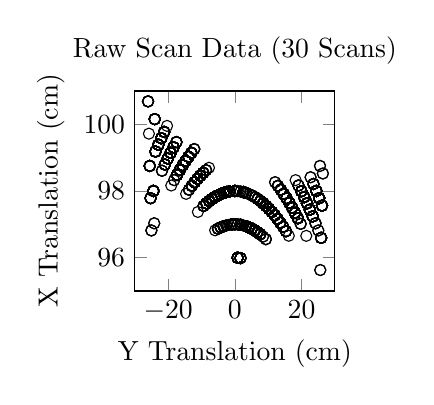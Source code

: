% This file was created by matlab2tikz v0.4.0.
% Copyright (c) 2008--2013, Nico Schlömer <nico.schloemer@gmail.com>
% All rights reserved.
% 
% The latest updates can be retrieved from
%   http://www.mathworks.com/matlabcentral/fileexchange/22022-matlab2tikz
% where you can also make suggestions and rate matlab2tikz.
% 
% 
% 
\begin{tikzpicture}

\begin{axis}[%
width=1in,
height=1in,
scale only axis,
xmin=-30,
xmax=30,
xlabel={Y Translation (cm)},
ymin=95,
ymax=101,
ylabel={X Translation (cm)},
title={Raw Scan Data (30 Scans)}
]
\addplot [
color=black,
only marks,
mark=o,
mark options={solid},
forget plot
]
table[row sep=crcr]{
25.882 96.593\\
26.141 97.559\\
26.141 97.559\\
25.882 96.593\\
25.882 96.593\\
26.141 97.559\\
26.141 97.559\\
25.882 96.593\\
25.882 96.593\\
26.141 97.559\\
26.141 97.559\\
26.4 98.524\\
26.141 97.559\\
25.882 96.593\\
26.141 97.559\\
26.4 98.524\\
26.141 97.559\\
26.141 97.559\\
26.141 97.559\\
25.882 96.593\\
26.141 97.559\\
26.141 97.559\\
25.882 96.593\\
25.623 95.627\\
25.882 96.593\\
25.882 96.593\\
25.623 95.627\\
26.141 97.559\\
26.141 97.559\\
26.141 97.559\\
};
\addplot [
color=black,
only marks,
mark=o,
mark options={solid},
forget plot
]
table[row sep=crcr]{
25.288 97.783\\
25.288 97.783\\
25.288 97.783\\
25.288 97.783\\
25.038 96.815\\
25.288 97.783\\
25.539 98.751\\
25.288 97.783\\
25.288 97.783\\
25.288 97.783\\
25.038 96.815\\
25.288 97.783\\
25.288 97.783\\
25.288 97.783\\
25.539 98.751\\
25.288 97.783\\
25.288 97.783\\
25.288 97.783\\
25.288 97.783\\
25.288 97.783\\
25.288 97.783\\
25.288 97.783\\
25.288 97.783\\
25.288 97.783\\
25.288 97.783\\
25.288 97.783\\
25.288 97.783\\
25.288 97.783\\
25.288 97.783\\
25.288 97.783\\
};
\addplot [
color=black,
only marks,
mark=o,
mark options={solid},
forget plot
]
table[row sep=crcr]{
24.434 98.0\\
24.192 97.03\\
24.434 98.0\\
24.434 98.0\\
24.434 98.0\\
24.434 98.0\\
24.434 98.0\\
24.434 98.0\\
24.192 97.03\\
24.434 98.0\\
24.434 98.0\\
24.434 98.0\\
24.434 98.0\\
24.434 98.0\\
24.434 98.0\\
24.192 97.03\\
24.434 98.0\\
24.434 98.0\\
24.434 98.0\\
24.434 98.0\\
24.192 97.03\\
24.434 98.0\\
24.434 98.0\\
24.434 98.0\\
24.434 98.0\\
24.434 98.0\\
24.434 98.0\\
24.434 98.0\\
24.434 98.0\\
24.434 98.0\\
};
\addplot [
color=black,
only marks,
mark=o,
mark options={solid},
forget plot
]
table[row sep=crcr]{
23.345 97.237\\
23.578 98.209\\
23.345 97.237\\
23.578 98.209\\
23.345 97.237\\
23.345 97.237\\
23.578 98.209\\
23.345 97.237\\
23.345 97.237\\
23.345 97.237\\
23.345 97.237\\
23.345 97.237\\
23.578 98.209\\
23.345 97.237\\
23.345 97.237\\
23.345 97.237\\
23.345 97.237\\
23.345 97.237\\
23.345 97.237\\
23.345 97.237\\
23.578 98.209\\
23.345 97.237\\
23.345 97.237\\
23.578 98.209\\
23.345 97.237\\
23.345 97.237\\
23.345 97.237\\
23.578 98.209\\
23.345 97.237\\
23.345 97.237\\
};
\addplot [
color=black,
only marks,
mark=o,
mark options={solid},
forget plot
]
table[row sep=crcr]{
22.495 97.437\\
22.495 97.437\\
22.495 97.437\\
22.495 97.437\\
22.495 97.437\\
22.495 97.437\\
22.495 97.437\\
22.72 98.411\\
22.495 97.437\\
22.495 97.437\\
22.495 97.437\\
22.495 97.437\\
22.495 97.437\\
22.495 97.437\\
22.495 97.437\\
22.495 97.437\\
22.495 97.437\\
22.495 97.437\\
22.495 97.437\\
22.72 98.411\\
22.495 97.437\\
22.495 97.437\\
22.495 97.437\\
22.495 97.437\\
22.495 97.437\\
22.495 97.437\\
22.495 97.437\\
22.495 97.437\\
22.495 97.437\\
22.495 97.437\\
};
\addplot [
color=black,
only marks,
mark=o,
mark options={solid},
forget plot
]
table[row sep=crcr]{
21.644 97.63\\
21.644 97.63\\
21.644 97.63\\
21.644 97.63\\
21.644 97.63\\
21.644 97.63\\
21.644 97.63\\
21.644 97.63\\
21.644 97.63\\
21.428 96.653\\
21.644 97.63\\
21.644 97.63\\
21.644 97.63\\
21.644 97.63\\
21.644 97.63\\
21.644 97.63\\
21.644 97.63\\
21.644 97.63\\
21.644 97.63\\
21.644 97.63\\
21.644 97.63\\
21.644 97.63\\
21.644 97.63\\
21.644 97.63\\
21.644 97.63\\
21.644 97.63\\
21.644 97.63\\
21.644 97.63\\
21.644 97.63\\
21.644 97.63\\
};
\addplot [
color=black,
only marks,
mark=o,
mark options={solid},
forget plot
]
table[row sep=crcr]{
20.791 97.815\\
20.791 97.815\\
20.791 97.815\\
20.791 97.815\\
20.791 97.815\\
20.791 97.815\\
20.791 97.815\\
20.791 97.815\\
20.791 97.815\\
20.791 97.815\\
20.791 97.815\\
20.791 97.815\\
20.791 97.815\\
20.791 97.815\\
20.791 97.815\\
20.791 97.815\\
20.791 97.815\\
20.791 97.815\\
20.791 97.815\\
20.791 97.815\\
20.791 97.815\\
20.791 97.815\\
20.791 97.815\\
20.791 97.815\\
20.791 97.815\\
20.791 97.815\\
20.791 97.815\\
20.791 97.815\\
20.791 97.815\\
20.791 97.815\\
};
\addplot [
color=black,
only marks,
mark=o,
mark options={solid},
forget plot
]
table[row sep=crcr]{
19.937 97.992\\
19.937 97.992\\
19.937 97.992\\
19.737 97.013\\
19.937 97.992\\
19.937 97.992\\
19.937 97.992\\
19.937 97.992\\
19.737 97.013\\
19.937 97.992\\
19.937 97.992\\
19.937 97.992\\
19.937 97.992\\
19.937 97.992\\
19.937 97.992\\
19.737 97.013\\
19.937 97.992\\
19.937 97.992\\
19.937 97.992\\
19.937 97.992\\
19.937 97.992\\
19.937 97.992\\
19.937 97.992\\
19.937 97.992\\
19.937 97.992\\
19.937 97.992\\
19.937 97.992\\
19.937 97.992\\
19.937 97.992\\
19.937 97.992\\
};
\addplot [
color=black,
only marks,
mark=o,
mark options={solid},
forget plot
]
table[row sep=crcr]{
18.89 97.181\\
18.89 97.181\\
19.081 98.163\\
18.89 97.181\\
18.89 97.181\\
19.081 98.163\\
18.89 97.181\\
18.89 97.181\\
18.89 97.181\\
18.89 97.181\\
18.89 97.181\\
18.89 97.181\\
18.89 97.181\\
19.081 98.163\\
18.89 97.181\\
18.89 97.181\\
18.89 97.181\\
19.081 98.163\\
18.89 97.181\\
18.89 97.181\\
18.89 97.181\\
18.89 97.181\\
19.081 98.163\\
19.081 98.163\\
18.89 97.181\\
18.89 97.181\\
18.89 97.181\\
18.89 97.181\\
18.89 97.181\\
18.89 97.181\\
};
\addplot [
color=black,
only marks,
mark=o,
mark options={solid},
forget plot
]
table[row sep=crcr]{
18.041 97.342\\
18.041 97.342\\
18.041 97.342\\
18.041 97.342\\
18.041 97.342\\
18.041 97.342\\
18.041 97.342\\
18.041 97.342\\
18.041 97.342\\
18.041 97.342\\
18.041 97.342\\
18.041 97.342\\
18.041 97.342\\
18.041 97.342\\
18.041 97.342\\
18.041 97.342\\
18.041 97.342\\
18.041 97.342\\
18.041 97.342\\
18.041 97.342\\
18.041 97.342\\
18.041 97.342\\
18.224 98.325\\
18.041 97.342\\
18.041 97.342\\
18.041 97.342\\
18.041 97.342\\
18.041 97.342\\
18.041 97.342\\
18.041 97.342\\
};
\addplot [
color=black,
only marks,
mark=o,
mark options={solid},
forget plot
]
table[row sep=crcr]{
17.191 97.496\\
17.191 97.496\\
17.191 97.496\\
17.191 97.496\\
17.191 97.496\\
17.191 97.496\\
17.191 97.496\\
17.191 97.496\\
17.191 97.496\\
17.191 97.496\\
17.191 97.496\\
17.191 97.496\\
17.191 97.496\\
17.191 97.496\\
17.191 97.496\\
17.191 97.496\\
17.191 97.496\\
17.191 97.496\\
17.191 97.496\\
17.191 97.496\\
17.191 97.496\\
17.191 97.496\\
17.191 97.496\\
17.191 97.496\\
17.191 97.496\\
17.191 97.496\\
17.191 97.496\\
17.191 97.496\\
17.191 97.496\\
17.191 97.496\\
};
\addplot [
color=black,
only marks,
mark=o,
mark options={solid},
forget plot
]
table[row sep=crcr]{
16.34 97.642\\
16.34 97.642\\
16.34 97.642\\
16.34 97.642\\
16.34 97.642\\
16.34 97.642\\
16.34 97.642\\
16.34 97.642\\
16.34 97.642\\
16.34 97.642\\
16.34 97.642\\
16.34 97.642\\
16.34 97.642\\
16.34 97.642\\
16.34 97.642\\
16.175 96.656\\
16.34 97.642\\
16.34 97.642\\
16.34 97.642\\
16.34 97.642\\
16.34 97.642\\
16.34 97.642\\
16.34 97.642\\
16.34 97.642\\
16.34 97.642\\
16.34 97.642\\
16.34 97.642\\
16.34 97.642\\
16.34 97.642\\
16.34 97.642\\
};
\addplot [
color=black,
only marks,
mark=o,
mark options={solid},
forget plot
]
table[row sep=crcr]{
15.487 97.781\\
15.487 97.781\\
15.487 97.781\\
15.487 97.781\\
15.487 97.781\\
15.487 97.781\\
15.487 97.781\\
15.331 96.793\\
15.487 97.781\\
15.487 97.781\\
15.487 97.781\\
15.331 96.793\\
15.487 97.781\\
15.487 97.781\\
15.331 96.793\\
15.487 97.781\\
15.331 96.793\\
15.487 97.781\\
15.487 97.781\\
15.487 97.781\\
15.331 96.793\\
15.487 97.781\\
15.331 96.793\\
15.331 96.793\\
15.331 96.793\\
15.487 97.781\\
15.487 97.781\\
15.487 97.781\\
15.487 97.781\\
15.487 97.781\\
};
\addplot [
color=black,
only marks,
mark=o,
mark options={solid},
forget plot
]
table[row sep=crcr]{
14.633 97.913\\
14.633 97.913\\
14.633 97.913\\
14.633 97.913\\
14.633 97.913\\
14.485 96.924\\
14.485 96.924\\
14.633 97.913\\
14.633 97.913\\
14.633 97.913\\
14.633 97.913\\
14.485 96.924\\
14.485 96.924\\
14.633 97.913\\
14.633 97.913\\
14.633 97.913\\
14.633 97.913\\
14.633 97.913\\
14.485 96.924\\
14.633 97.913\\
14.633 97.913\\
14.485 96.924\\
14.633 97.913\\
14.633 97.913\\
14.485 96.924\\
14.633 97.913\\
14.485 96.924\\
14.633 97.913\\
14.633 97.913\\
14.633 97.913\\
};
\addplot [
color=black,
only marks,
mark=o,
mark options={solid},
forget plot
]
table[row sep=crcr]{
13.639 97.046\\
13.639 97.046\\
13.639 97.046\\
13.778 98.037\\
13.639 97.046\\
13.778 98.037\\
13.639 97.046\\
13.639 97.046\\
13.639 97.046\\
13.639 97.046\\
13.778 98.037\\
13.778 98.037\\
13.778 98.037\\
13.778 98.037\\
13.639 97.046\\
13.639 97.046\\
13.778 98.037\\
13.639 97.046\\
13.778 98.037\\
13.639 97.046\\
13.639 97.046\\
13.778 98.037\\
13.778 98.037\\
13.778 98.037\\
13.639 97.046\\
13.639 97.046\\
13.778 98.037\\
13.778 98.037\\
13.639 97.046\\
13.639 97.046\\
};
\addplot [
color=black,
only marks,
mark=o,
mark options={solid},
forget plot
]
table[row sep=crcr]{
12.792 97.162\\
12.792 97.162\\
12.792 97.162\\
12.922 98.153\\
12.792 97.162\\
12.792 97.162\\
12.792 97.162\\
12.792 97.162\\
12.922 98.153\\
12.792 97.162\\
12.792 97.162\\
12.792 97.162\\
12.792 97.162\\
12.922 98.153\\
12.792 97.162\\
12.922 98.153\\
12.792 97.162\\
12.792 97.162\\
12.792 97.162\\
12.792 97.162\\
12.922 98.153\\
12.792 97.162\\
12.922 98.153\\
12.792 97.162\\
12.792 97.162\\
12.792 97.162\\
12.792 97.162\\
12.792 97.162\\
12.792 97.162\\
12.792 97.162\\
};
\addplot [
color=black,
only marks,
mark=o,
mark options={solid},
forget plot
]
table[row sep=crcr]{
11.943 97.27\\
11.943 97.27\\
11.943 97.27\\
11.943 97.27\\
11.943 97.27\\
12.065 98.262\\
11.943 97.27\\
11.943 97.27\\
11.943 97.27\\
11.943 97.27\\
11.943 97.27\\
11.943 97.27\\
12.065 98.262\\
11.943 97.27\\
11.943 97.27\\
11.943 97.27\\
11.943 97.27\\
11.943 97.27\\
11.943 97.27\\
11.943 97.27\\
11.943 97.27\\
11.943 97.27\\
11.943 97.27\\
11.943 97.27\\
11.943 97.27\\
11.943 97.27\\
11.943 97.27\\
11.943 97.27\\
11.943 97.27\\
11.943 97.27\\
};
\addplot [
color=black,
only marks,
mark=o,
mark options={solid},
forget plot
]
table[row sep=crcr]{
11.094 97.37\\
11.094 97.37\\
11.094 97.37\\
11.094 97.37\\
11.094 97.37\\
11.094 97.37\\
11.094 97.37\\
11.094 97.37\\
11.094 97.37\\
11.094 97.37\\
11.094 97.37\\
11.094 97.37\\
11.094 97.37\\
11.094 97.37\\
11.094 97.37\\
11.094 97.37\\
11.094 97.37\\
11.094 97.37\\
11.094 97.37\\
11.094 97.37\\
11.094 97.37\\
11.094 97.37\\
11.094 97.37\\
11.094 97.37\\
11.094 97.37\\
11.094 97.37\\
11.094 97.37\\
11.094 97.37\\
11.094 97.37\\
11.094 97.37\\
};
\addplot [
color=black,
only marks,
mark=o,
mark options={solid},
forget plot
]
table[row sep=crcr]{
10.244 97.463\\
10.244 97.463\\
10.244 97.463\\
10.244 97.463\\
10.244 97.463\\
10.244 97.463\\
10.244 97.463\\
10.244 97.463\\
10.244 97.463\\
10.244 97.463\\
10.244 97.463\\
10.244 97.463\\
10.244 97.463\\
10.244 97.463\\
10.244 97.463\\
10.244 97.463\\
10.244 97.463\\
10.244 97.463\\
10.244 97.463\\
10.244 97.463\\
10.244 97.463\\
10.244 97.463\\
10.244 97.463\\
10.244 97.463\\
10.244 97.463\\
10.244 97.463\\
10.244 97.463\\
10.244 97.463\\
10.244 97.463\\
10.244 97.463\\
};
\addplot [
color=black,
only marks,
mark=o,
mark options={solid},
forget plot
]
table[row sep=crcr]{
9.393 97.549\\
9.393 97.549\\
9.393 97.549\\
9.393 97.549\\
9.393 97.549\\
9.393 97.549\\
9.393 97.549\\
9.393 97.549\\
9.297 96.553\\
9.297 96.553\\
9.393 97.549\\
9.393 97.549\\
9.393 97.549\\
9.393 97.549\\
9.393 97.549\\
9.393 97.549\\
9.393 97.549\\
9.297 96.553\\
9.393 97.549\\
9.393 97.549\\
9.393 97.549\\
9.393 97.549\\
9.393 97.549\\
9.393 97.549\\
9.393 97.549\\
9.393 97.549\\
9.393 97.549\\
9.393 97.549\\
9.393 97.549\\
9.393 97.549\\
};
\addplot [
color=black,
only marks,
mark=o,
mark options={solid},
forget plot
]
table[row sep=crcr]{
8.541 97.627\\
8.541 97.627\\
8.541 97.627\\
8.541 97.627\\
8.541 97.627\\
8.541 97.627\\
8.541 97.627\\
8.541 97.627\\
8.541 97.627\\
8.541 97.627\\
8.541 97.627\\
8.541 97.627\\
8.454 96.631\\
8.541 97.627\\
8.541 97.627\\
8.541 97.627\\
8.454 96.631\\
8.541 97.627\\
8.541 97.627\\
8.541 97.627\\
8.541 97.627\\
8.541 97.627\\
8.541 97.627\\
8.541 97.627\\
8.541 97.627\\
8.541 97.627\\
8.541 97.627\\
8.541 97.627\\
8.541 97.627\\
8.541 97.627\\
};
\addplot [
color=black,
only marks,
mark=o,
mark options={solid},
forget plot
]
table[row sep=crcr]{
7.611 96.701\\
7.689 97.698\\
7.689 97.698\\
7.689 97.698\\
7.689 97.698\\
7.611 96.701\\
7.611 96.701\\
7.689 97.698\\
7.611 96.701\\
7.611 96.701\\
7.611 96.701\\
7.689 97.698\\
7.611 96.701\\
7.611 96.701\\
7.611 96.701\\
7.689 97.698\\
7.611 96.701\\
7.689 97.698\\
7.611 96.701\\
7.689 97.698\\
7.611 96.701\\
7.689 97.698\\
7.611 96.701\\
7.611 96.701\\
7.689 97.698\\
7.689 97.698\\
7.689 97.698\\
7.689 97.698\\
7.689 97.698\\
7.689 97.698\\
};
\addplot [
color=black,
only marks,
mark=o,
mark options={solid},
forget plot
]
table[row sep=crcr]{
6.766 96.764\\
6.766 96.764\\
6.766 96.764\\
6.836 97.761\\
6.766 96.764\\
6.766 96.764\\
6.766 96.764\\
6.766 96.764\\
6.766 96.764\\
6.836 97.761\\
6.836 97.761\\
6.836 97.761\\
6.836 97.761\\
6.766 96.764\\
6.766 96.764\\
6.836 97.761\\
6.766 96.764\\
6.766 96.764\\
6.766 96.764\\
6.836 97.761\\
6.766 96.764\\
6.766 96.764\\
6.766 96.764\\
6.766 96.764\\
6.766 96.764\\
6.766 96.764\\
6.836 97.761\\
6.766 96.764\\
6.766 96.764\\
6.766 96.764\\
};
\addplot [
color=black,
only marks,
mark=o,
mark options={solid},
forget plot
]
table[row sep=crcr]{
5.922 96.819\\
5.922 96.819\\
5.922 96.819\\
5.922 96.819\\
5.922 96.819\\
5.922 96.819\\
5.922 96.819\\
5.922 96.819\\
5.922 96.819\\
5.983 97.817\\
5.922 96.819\\
5.983 97.817\\
5.922 96.819\\
5.922 96.819\\
5.922 96.819\\
5.922 96.819\\
5.922 96.819\\
5.922 96.819\\
5.922 96.819\\
5.983 97.817\\
5.922 96.819\\
5.922 96.819\\
5.922 96.819\\
5.922 96.819\\
5.922 96.819\\
5.983 97.817\\
5.922 96.819\\
5.922 96.819\\
5.922 96.819\\
5.922 96.819\\
};
\addplot [
color=black,
only marks,
mark=o,
mark options={solid},
forget plot
]
table[row sep=crcr]{
5.077 96.867\\
5.077 96.867\\
5.077 96.867\\
5.077 96.867\\
5.077 96.867\\
5.077 96.867\\
5.077 96.867\\
5.077 96.867\\
5.077 96.867\\
5.077 96.867\\
5.129 97.866\\
5.077 96.867\\
5.077 96.867\\
5.129 97.866\\
5.077 96.867\\
5.077 96.867\\
5.077 96.867\\
5.077 96.867\\
5.077 96.867\\
5.129 97.866\\
5.077 96.867\\
5.129 97.866\\
5.077 96.867\\
5.077 96.867\\
5.077 96.867\\
5.077 96.867\\
5.077 96.867\\
5.077 96.867\\
5.077 96.867\\
5.077 96.867\\
};
\addplot [
color=black,
only marks,
mark=o,
mark options={solid},
forget plot
]
table[row sep=crcr]{
4.231 96.908\\
4.231 96.908\\
4.231 96.908\\
4.231 96.908\\
4.231 96.908\\
4.231 96.908\\
4.231 96.908\\
4.231 96.908\\
4.231 96.908\\
4.231 96.908\\
4.231 96.908\\
4.275 97.907\\
4.231 96.908\\
4.231 96.908\\
4.231 96.908\\
4.231 96.908\\
4.231 96.908\\
4.231 96.908\\
4.231 96.908\\
4.231 96.908\\
4.231 96.908\\
4.231 96.908\\
4.231 96.908\\
4.231 96.908\\
4.231 96.908\\
4.231 96.908\\
4.231 96.908\\
4.231 96.908\\
4.231 96.908\\
4.231 96.908\\
};
\addplot [
color=black,
only marks,
mark=o,
mark options={solid},
forget plot
]
table[row sep=crcr]{
3.385 96.941\\
3.385 96.941\\
3.42 97.94\\
3.385 96.941\\
3.385 96.941\\
3.42 97.94\\
3.385 96.941\\
3.385 96.941\\
3.385 96.941\\
3.385 96.941\\
3.385 96.941\\
3.385 96.941\\
3.42 97.94\\
3.385 96.941\\
3.385 96.941\\
3.42 97.94\\
3.385 96.941\\
3.385 96.941\\
3.385 96.941\\
3.385 96.941\\
3.385 96.941\\
3.385 96.941\\
3.385 96.941\\
3.42 97.94\\
3.42 97.94\\
3.385 96.941\\
3.42 97.94\\
3.42 97.94\\
3.385 96.941\\
3.385 96.941\\
};
\addplot [
color=black,
only marks,
mark=o,
mark options={solid},
forget plot
]
table[row sep=crcr]{
2.565 97.966\\
2.565 97.966\\
2.565 97.966\\
2.565 97.966\\
2.565 97.966\\
2.565 97.966\\
2.565 97.966\\
2.565 97.966\\
2.565 97.966\\
2.565 97.966\\
2.565 97.966\\
2.565 97.966\\
2.565 97.966\\
2.565 97.966\\
2.565 97.966\\
2.565 97.966\\
2.539 96.967\\
2.565 97.966\\
2.565 97.966\\
2.565 97.966\\
2.565 97.966\\
2.565 97.966\\
2.565 97.966\\
2.565 97.966\\
2.565 97.966\\
2.565 97.966\\
2.565 97.966\\
2.565 97.966\\
2.565 97.966\\
2.565 97.966\\
};
\addplot [
color=black,
only marks,
mark=o,
mark options={solid},
forget plot
]
table[row sep=crcr]{
1.693 96.985\\
1.693 96.985\\
1.675 95.985\\
1.693 96.985\\
1.675 95.985\\
1.693 96.985\\
1.71 97.985\\
1.693 96.985\\
1.693 96.985\\
1.693 96.985\\
1.693 96.985\\
1.693 96.985\\
1.675 95.985\\
1.693 96.985\\
1.693 96.985\\
1.675 95.985\\
1.675 95.985\\
1.693 96.985\\
1.693 96.985\\
1.675 95.985\\
1.675 95.985\\
1.675 95.985\\
1.693 96.985\\
1.675 95.985\\
1.693 96.985\\
1.675 95.985\\
1.693 96.985\\
1.693 96.985\\
1.693 96.985\\
1.71 97.985\\
};
\addplot [
color=black,
only marks,
mark=o,
mark options={solid},
forget plot
]
table[row sep=crcr]{
0.838 95.996\\
0.846 96.996\\
0.838 95.996\\
0.855 97.996\\
0.838 95.996\\
0.838 95.996\\
0.838 95.996\\
0.838 95.996\\
0.838 95.996\\
0.838 95.996\\
0.838 95.996\\
0.838 95.996\\
0.838 95.996\\
0.838 95.996\\
0.838 95.996\\
0.838 95.996\\
0.838 95.996\\
0.838 95.996\\
0.838 95.996\\
0.838 95.996\\
0.838 95.996\\
0.838 95.996\\
0.855 97.996\\
0.846 96.996\\
0.838 95.996\\
0.846 96.996\\
0.846 96.996\\
0.838 95.996\\
0.838 95.996\\
0.838 95.996\\
};
\addplot [
color=black,
only marks,
mark=o,
mark options={solid},
forget plot
]
table[row sep=crcr]{
0 97\\
0 98\\
0 97\\
0 97\\
0 98\\
0 98\\
0 98\\
0 98\\
0 98\\
0 97\\
0 98\\
0 98\\
0 98\\
0 97\\
0 98\\
0 98\\
0 97\\
0 98\\
0 98\\
0 98\\
0 98\\
0 98\\
0 98\\
0 98\\
0 97\\
0 98\\
0 98\\
0 98\\
0 98\\
0 98\\
};
\addplot [
color=black,
only marks,
mark=o,
mark options={solid},
forget plot
]
table[row sep=crcr]{
-0.846 96.996\\
-0.846 96.996\\
-0.846 96.996\\
-0.846 96.996\\
-0.846 96.996\\
-0.846 96.996\\
-0.846 96.996\\
-0.846 96.996\\
-0.846 96.996\\
-0.846 96.996\\
-0.846 96.996\\
-0.846 96.996\\
-0.846 96.996\\
-0.846 96.996\\
-0.846 96.996\\
-0.846 96.996\\
-0.846 96.996\\
-0.846 96.996\\
-0.846 96.996\\
-0.846 96.996\\
-0.846 96.996\\
-0.846 96.996\\
-0.846 96.996\\
-0.846 96.996\\
-0.846 96.996\\
-0.846 96.996\\
-0.846 96.996\\
-0.846 96.996\\
-0.846 96.996\\
-0.846 96.996\\
};
\addplot [
color=black,
only marks,
mark=o,
mark options={solid},
forget plot
]
table[row sep=crcr]{
-1.71 97.985\\
-1.71 97.985\\
-1.71 97.985\\
-1.71 97.985\\
-1.71 97.985\\
-1.71 97.985\\
-1.71 97.985\\
-1.71 97.985\\
-1.71 97.985\\
-1.71 97.985\\
-1.693 96.985\\
-1.71 97.985\\
-1.71 97.985\\
-1.71 97.985\\
-1.71 97.985\\
-1.71 97.985\\
-1.71 97.985\\
-1.71 97.985\\
-1.71 97.985\\
-1.71 97.985\\
-1.71 97.985\\
-1.71 97.985\\
-1.71 97.985\\
-1.71 97.985\\
-1.71 97.985\\
-1.71 97.985\\
-1.71 97.985\\
-1.71 97.985\\
-1.71 97.985\\
-1.71 97.985\\
};
\addplot [
color=black,
only marks,
mark=o,
mark options={solid},
forget plot
]
table[row sep=crcr]{
-2.565 97.966\\
-2.565 97.966\\
-2.565 97.966\\
-2.565 97.966\\
-2.565 97.966\\
-2.565 97.966\\
-2.565 97.966\\
-2.565 97.966\\
-2.565 97.966\\
-2.565 97.966\\
-2.565 97.966\\
-2.565 97.966\\
-2.565 97.966\\
-2.565 97.966\\
-2.565 97.966\\
-2.565 97.966\\
-2.539 96.967\\
-2.539 96.967\\
-2.565 97.966\\
-2.539 96.967\\
-2.565 97.966\\
-2.565 97.966\\
-2.565 97.966\\
-2.565 97.966\\
-2.565 97.966\\
-2.565 97.966\\
-2.565 97.966\\
-2.565 97.966\\
-2.565 97.966\\
-2.565 97.966\\
};
\addplot [
color=black,
only marks,
mark=o,
mark options={solid},
forget plot
]
table[row sep=crcr]{
-3.42 97.94\\
-3.385 96.941\\
-3.42 97.94\\
-3.42 97.94\\
-3.42 97.94\\
-3.385 96.941\\
-3.385 96.941\\
-3.42 97.94\\
-3.385 96.941\\
-3.42 97.94\\
-3.42 97.94\\
-3.42 97.94\\
-3.42 97.94\\
-3.42 97.94\\
-3.42 97.94\\
-3.385 96.941\\
-3.42 97.94\\
-3.42 97.94\\
-3.42 97.94\\
-3.42 97.94\\
-3.42 97.94\\
-3.385 96.941\\
-3.385 96.941\\
-3.385 96.941\\
-3.385 96.941\\
-3.385 96.941\\
-3.42 97.94\\
-3.42 97.94\\
-3.42 97.94\\
-3.42 97.94\\
};
\addplot [
color=black,
only marks,
mark=o,
mark options={solid},
forget plot
]
table[row sep=crcr]{
-4.275 97.907\\
-4.275 97.907\\
-4.231 96.908\\
-4.275 97.907\\
-4.275 97.907\\
-4.275 97.907\\
-4.231 96.908\\
-4.275 97.907\\
-4.231 96.908\\
-4.275 97.907\\
-4.275 97.907\\
-4.275 97.907\\
-4.275 97.907\\
-4.231 96.908\\
-4.275 97.907\\
-4.275 97.907\\
-4.275 97.907\\
-4.275 97.907\\
-4.275 97.907\\
-4.231 96.908\\
-4.231 96.908\\
-4.231 96.908\\
-4.275 97.907\\
-4.275 97.907\\
-4.231 96.908\\
-4.275 97.907\\
-4.275 97.907\\
-4.275 97.907\\
-4.275 97.907\\
-4.231 96.908\\
};
\addplot [
color=black,
only marks,
mark=o,
mark options={solid},
forget plot
]
table[row sep=crcr]{
-5.129 97.866\\
-5.129 97.866\\
-5.129 97.866\\
-5.129 97.866\\
-5.129 97.866\\
-5.129 97.866\\
-5.129 97.866\\
-5.129 97.866\\
-5.129 97.866\\
-5.077 96.867\\
-5.129 97.866\\
-5.129 97.866\\
-5.129 97.866\\
-5.077 96.867\\
-5.077 96.867\\
-5.129 97.866\\
-5.129 97.866\\
-5.077 96.867\\
-5.129 97.866\\
-5.129 97.866\\
-5.077 96.867\\
-5.129 97.866\\
-5.129 97.866\\
-5.129 97.866\\
-5.129 97.866\\
-5.129 97.866\\
-5.129 97.866\\
-5.129 97.866\\
-5.129 97.866\\
-5.129 97.866\\
};
\addplot [
color=black,
only marks,
mark=o,
mark options={solid},
forget plot
]
table[row sep=crcr]{
-5.983 97.817\\
-5.983 97.817\\
-5.983 97.817\\
-5.983 97.817\\
-5.983 97.817\\
-5.983 97.817\\
-5.983 97.817\\
-5.983 97.817\\
-5.983 97.817\\
-5.983 97.817\\
-5.983 97.817\\
-5.983 97.817\\
-5.983 97.817\\
-5.983 97.817\\
-5.983 97.817\\
-5.983 97.817\\
-5.983 97.817\\
-5.983 97.817\\
-5.983 97.817\\
-5.983 97.817\\
-5.983 97.817\\
-5.983 97.817\\
-5.983 97.817\\
-5.983 97.817\\
-5.922 96.819\\
-5.983 97.817\\
-5.983 97.817\\
-5.983 97.817\\
-5.983 97.817\\
-5.983 97.817\\
};
\addplot [
color=black,
only marks,
mark=o,
mark options={solid},
forget plot
]
table[row sep=crcr]{
-6.836 97.761\\
-6.836 97.761\\
-6.836 97.761\\
-6.836 97.761\\
-6.836 97.761\\
-6.836 97.761\\
-6.836 97.761\\
-6.836 97.761\\
-6.836 97.761\\
-6.836 97.761\\
-6.836 97.761\\
-6.836 97.761\\
-6.836 97.761\\
-6.836 97.761\\
-6.836 97.761\\
-6.836 97.761\\
-6.836 97.761\\
-6.836 97.761\\
-6.836 97.761\\
-6.836 97.761\\
-6.836 97.761\\
-6.836 97.761\\
-6.836 97.761\\
-6.836 97.761\\
-6.836 97.761\\
-6.836 97.761\\
-6.836 97.761\\
-6.836 97.761\\
-6.836 97.761\\
-6.836 97.761\\
};
\addplot [
color=black,
only marks,
mark=o,
mark options={solid},
forget plot
]
table[row sep=crcr]{
-7.689 97.698\\
-7.689 97.698\\
-7.689 97.698\\
-7.689 97.698\\
-7.689 97.698\\
-7.689 97.698\\
-7.689 97.698\\
-7.689 97.698\\
-7.689 97.698\\
-7.689 97.698\\
-7.689 97.698\\
-7.689 97.698\\
-7.689 97.698\\
-7.689 97.698\\
-7.767 98.695\\
-7.689 97.698\\
-7.689 97.698\\
-7.689 97.698\\
-7.689 97.698\\
-7.689 97.698\\
-7.689 97.698\\
-7.689 97.698\\
-7.689 97.698\\
-7.689 97.698\\
-7.689 97.698\\
-7.689 97.698\\
-7.689 97.698\\
-7.689 97.698\\
-7.689 97.698\\
-7.689 97.698\\
};
\addplot [
color=black,
only marks,
mark=o,
mark options={solid},
forget plot
]
table[row sep=crcr]{
-8.541 97.627\\
-8.541 97.627\\
-8.541 97.627\\
-8.541 97.627\\
-8.541 97.627\\
-8.628 98.623\\
-8.541 97.627\\
-8.541 97.627\\
-8.541 97.627\\
-8.541 97.627\\
-8.541 97.627\\
-8.541 97.627\\
-8.541 97.627\\
-8.541 97.627\\
-8.541 97.627\\
-8.628 98.623\\
-8.541 97.627\\
-8.541 97.627\\
-8.541 97.627\\
-8.541 97.627\\
-8.541 97.627\\
-8.541 97.627\\
-8.541 97.627\\
-8.541 97.627\\
-8.541 97.627\\
-8.541 97.627\\
-8.541 97.627\\
-8.628 98.623\\
-8.628 98.623\\
-8.541 97.627\\
};
\addplot [
color=black,
only marks,
mark=o,
mark options={solid},
forget plot
]
table[row sep=crcr]{
-9.393 97.549\\
-9.489 98.544\\
-9.393 97.549\\
-9.489 98.544\\
-9.489 98.544\\
-9.393 97.549\\
-9.393 97.549\\
-9.489 98.544\\
-9.489 98.544\\
-9.489 98.544\\
-9.393 97.549\\
-9.489 98.544\\
-9.489 98.544\\
-9.489 98.544\\
-9.489 98.544\\
-9.489 98.544\\
-9.489 98.544\\
-9.489 98.544\\
-9.489 98.544\\
-9.489 98.544\\
-9.393 97.549\\
-9.489 98.544\\
-9.489 98.544\\
-9.489 98.544\\
-9.489 98.544\\
-9.489 98.544\\
-9.489 98.544\\
-9.489 98.544\\
-9.489 98.544\\
-9.489 98.544\\
};
\addplot [
color=black,
only marks,
mark=o,
mark options={solid},
forget plot
]
table[row sep=crcr]{
-10.348 98.458\\
-10.348 98.458\\
-10.348 98.458\\
-10.348 98.458\\
-10.348 98.458\\
-10.348 98.458\\
-10.348 98.458\\
-10.348 98.458\\
-10.348 98.458\\
-10.348 98.458\\
-10.348 98.458\\
-10.348 98.458\\
-10.348 98.458\\
-10.348 98.458\\
-10.348 98.458\\
-10.348 98.458\\
-10.348 98.458\\
-10.348 98.458\\
-10.348 98.458\\
-10.348 98.458\\
-10.348 98.458\\
-10.348 98.458\\
-10.348 98.458\\
-10.348 98.458\\
-10.348 98.458\\
-10.348 98.458\\
-10.348 98.458\\
-10.348 98.458\\
-10.348 98.458\\
-10.348 98.458\\
};
\addplot [
color=black,
only marks,
mark=o,
mark options={solid},
forget plot
]
table[row sep=crcr]{
-11.207 98.364\\
-11.207 98.364\\
-11.207 98.364\\
-11.207 98.364\\
-11.207 98.364\\
-11.207 98.364\\
-11.207 98.364\\
-11.207 98.364\\
-11.094 97.37\\
-11.207 98.364\\
-11.207 98.364\\
-11.207 98.364\\
-11.207 98.364\\
-11.207 98.364\\
-11.207 98.364\\
-11.207 98.364\\
-11.207 98.364\\
-11.207 98.364\\
-11.207 98.364\\
-11.207 98.364\\
-11.207 98.364\\
-11.207 98.364\\
-11.207 98.364\\
-11.207 98.364\\
-11.207 98.364\\
-11.207 98.364\\
-11.207 98.364\\
-11.207 98.364\\
-11.207 98.364\\
-11.207 98.364\\
};
\addplot [
color=black,
only marks,
mark=o,
mark options={solid},
forget plot
]
table[row sep=crcr]{
-12.187 99.255\\
-12.065 98.262\\
-12.065 98.262\\
-12.187 99.255\\
-12.065 98.262\\
-12.065 98.262\\
-12.065 98.262\\
-12.065 98.262\\
-12.065 98.262\\
-12.065 98.262\\
-12.065 98.262\\
-12.065 98.262\\
-12.065 98.262\\
-12.065 98.262\\
-12.187 99.255\\
-12.065 98.262\\
-12.187 99.255\\
-12.065 98.262\\
-12.065 98.262\\
-12.065 98.262\\
-12.065 98.262\\
-12.065 98.262\\
-12.065 98.262\\
-12.065 98.262\\
-12.065 98.262\\
-12.065 98.262\\
-12.065 98.262\\
-12.065 98.262\\
-12.065 98.262\\
-12.065 98.262\\
};
\addplot [
color=black,
only marks,
mark=o,
mark options={solid},
forget plot
]
table[row sep=crcr]{
-13.053 99.144\\
-13.053 99.144\\
-12.922 98.153\\
-13.053 99.144\\
-12.922 98.153\\
-13.053 99.144\\
-12.922 98.153\\
-12.922 98.153\\
-13.053 99.144\\
-13.053 99.144\\
-12.922 98.153\\
-13.053 99.144\\
-12.922 98.153\\
-12.922 98.153\\
-12.922 98.153\\
-13.053 99.144\\
-12.922 98.153\\
-12.922 98.153\\
-13.053 99.144\\
-12.922 98.153\\
-12.922 98.153\\
-13.053 99.144\\
-13.053 99.144\\
-13.053 99.144\\
-13.053 99.144\\
-13.053 99.144\\
-13.053 99.144\\
-13.053 99.144\\
-13.053 99.144\\
-12.922 98.153\\
};
\addplot [
color=black,
only marks,
mark=o,
mark options={solid},
forget plot
]
table[row sep=crcr]{
-13.917 99.027\\
-13.917 99.027\\
-13.917 99.027\\
-13.917 99.027\\
-13.778 98.037\\
-13.778 98.037\\
-13.917 99.027\\
-13.917 99.027\\
-13.778 98.037\\
-13.917 99.027\\
-13.917 99.027\\
-13.917 99.027\\
-13.917 99.027\\
-13.917 99.027\\
-13.917 99.027\\
-13.917 99.027\\
-13.917 99.027\\
-13.917 99.027\\
-13.778 98.037\\
-13.917 99.027\\
-13.917 99.027\\
-13.917 99.027\\
-13.917 99.027\\
-13.917 99.027\\
-13.917 99.027\\
-13.917 99.027\\
-13.917 99.027\\
-13.917 99.027\\
-13.917 99.027\\
-13.917 99.027\\
};
\addplot [
color=black,
only marks,
mark=o,
mark options={solid},
forget plot
]
table[row sep=crcr]{
-14.781 98.902\\
-14.781 98.902\\
-14.781 98.902\\
-14.781 98.902\\
-14.781 98.902\\
-14.781 98.902\\
-14.781 98.902\\
-14.781 98.902\\
-14.781 98.902\\
-14.781 98.902\\
-14.781 98.902\\
-14.781 98.902\\
-14.781 98.902\\
-14.781 98.902\\
-14.781 98.902\\
-14.781 98.902\\
-14.781 98.902\\
-14.781 98.902\\
-14.781 98.902\\
-14.781 98.902\\
-14.781 98.902\\
-14.781 98.902\\
-14.781 98.902\\
-14.781 98.902\\
-14.781 98.902\\
-14.781 98.902\\
-14.781 98.902\\
-14.781 98.902\\
-14.781 98.902\\
-14.633 97.913\\
};
\addplot [
color=black,
only marks,
mark=o,
mark options={solid},
forget plot
]
table[row sep=crcr]{
-15.643 98.769\\
-15.643 98.769\\
-15.643 98.769\\
-15.643 98.769\\
-15.643 98.769\\
-15.643 98.769\\
-15.643 98.769\\
-15.643 98.769\\
-15.643 98.769\\
-15.643 98.769\\
-15.643 98.769\\
-15.643 98.769\\
-15.643 98.769\\
-15.643 98.769\\
-15.643 98.769\\
-15.643 98.769\\
-15.643 98.769\\
-15.643 98.769\\
-15.643 98.769\\
-15.643 98.769\\
-15.643 98.769\\
-15.643 98.769\\
-15.643 98.769\\
-15.643 98.769\\
-15.643 98.769\\
-15.643 98.769\\
-15.643 98.769\\
-15.643 98.769\\
-15.643 98.769\\
-15.643 98.769\\
};
\addplot [
color=black,
only marks,
mark=o,
mark options={solid},
forget plot
]
table[row sep=crcr]{
-16.505 98.629\\
-16.505 98.629\\
-16.505 98.629\\
-16.505 98.629\\
-16.505 98.629\\
-16.505 98.629\\
-16.505 98.629\\
-16.505 98.629\\
-16.505 98.629\\
-16.505 98.629\\
-16.505 98.629\\
-16.505 98.629\\
-16.505 98.629\\
-16.505 98.629\\
-16.505 98.629\\
-16.505 98.629\\
-16.505 98.629\\
-16.505 98.629\\
-16.505 98.629\\
-16.505 98.629\\
-16.505 98.629\\
-16.505 98.629\\
-16.505 98.629\\
-16.505 98.629\\
-16.505 98.629\\
-16.505 98.629\\
-16.505 98.629\\
-16.505 98.629\\
-16.505 98.629\\
-16.505 98.629\\
};
\addplot [
color=black,
only marks,
mark=o,
mark options={solid},
forget plot
]
table[row sep=crcr]{
-17.365 98.481\\
-17.365 98.481\\
-17.365 98.481\\
-17.538 99.466\\
-17.365 98.481\\
-17.365 98.481\\
-17.365 98.481\\
-17.365 98.481\\
-17.365 98.481\\
-17.538 99.466\\
-17.538 99.466\\
-17.365 98.481\\
-17.365 98.481\\
-17.538 99.466\\
-17.365 98.481\\
-17.365 98.481\\
-17.365 98.481\\
-17.365 98.481\\
-17.365 98.481\\
-17.538 99.466\\
-17.365 98.481\\
-17.538 99.466\\
-17.365 98.481\\
-17.365 98.481\\
-17.365 98.481\\
-17.365 98.481\\
-17.365 98.481\\
-17.365 98.481\\
-17.538 99.466\\
-17.365 98.481\\
};
\addplot [
color=black,
only marks,
mark=o,
mark options={solid},
forget plot
]
table[row sep=crcr]{
-18.406 99.309\\
-18.406 99.309\\
-18.406 99.309\\
-18.406 99.309\\
-18.406 99.309\\
-18.406 99.309\\
-18.406 99.309\\
-18.406 99.309\\
-18.406 99.309\\
-18.406 99.309\\
-18.406 99.309\\
-18.406 99.309\\
-18.406 99.309\\
-18.406 99.309\\
-18.406 99.309\\
-18.406 99.309\\
-18.406 99.309\\
-18.406 99.309\\
-18.406 99.309\\
-18.406 99.309\\
-18.406 99.309\\
-18.224 98.325\\
-18.224 98.325\\
-18.406 99.309\\
-18.406 99.309\\
-18.406 99.309\\
-18.406 99.309\\
-18.406 99.309\\
-18.406 99.309\\
-18.406 99.309\\
};
\addplot [
color=black,
only marks,
mark=o,
mark options={solid},
forget plot
]
table[row sep=crcr]{
-19.272 99.144\\
-19.272 99.144\\
-19.272 99.144\\
-19.272 99.144\\
-19.272 99.144\\
-19.272 99.144\\
-19.272 99.144\\
-19.081 98.163\\
-19.272 99.144\\
-19.272 99.144\\
-19.272 99.144\\
-19.272 99.144\\
-19.272 99.144\\
-19.272 99.144\\
-19.272 99.144\\
-19.272 99.144\\
-19.272 99.144\\
-19.272 99.144\\
-19.272 99.144\\
-19.272 99.144\\
-19.272 99.144\\
-19.272 99.144\\
-19.272 99.144\\
-19.272 99.144\\
-19.272 99.144\\
-19.272 99.144\\
-19.272 99.144\\
-19.272 99.144\\
-19.272 99.144\\
-19.272 99.144\\
};
\addplot [
color=black,
only marks,
mark=o,
mark options={solid},
forget plot
]
table[row sep=crcr]{
-20.136 98.972\\
-20.136 98.972\\
-20.136 98.972\\
-20.136 98.972\\
-20.136 98.972\\
-20.136 98.972\\
-20.136 98.972\\
-20.136 98.972\\
-20.136 98.972\\
-20.136 98.972\\
-20.136 98.972\\
-20.136 98.972\\
-20.136 98.972\\
-20.136 98.972\\
-20.136 98.972\\
-20.136 98.972\\
-20.336 99.952\\
-20.136 98.972\\
-20.136 98.972\\
-20.136 98.972\\
-20.136 98.972\\
-20.136 98.972\\
-20.136 98.972\\
-20.136 98.972\\
-20.136 98.972\\
-20.136 98.972\\
-20.136 98.972\\
-20.136 98.972\\
-20.136 98.972\\
-20.136 98.972\\
};
\addplot [
color=black,
only marks,
mark=o,
mark options={solid},
forget plot
]
table[row sep=crcr]{
-21.207 99.771\\
-20.999 98.793\\
-21.207 99.771\\
-20.999 98.793\\
-20.999 98.793\\
-21.207 99.771\\
-20.999 98.793\\
-20.999 98.793\\
-20.999 98.793\\
-20.999 98.793\\
-20.999 98.793\\
-21.207 99.771\\
-20.999 98.793\\
-20.999 98.793\\
-21.207 99.771\\
-21.207 99.771\\
-21.207 99.771\\
-21.207 99.771\\
-21.207 99.771\\
-21.207 99.771\\
-20.999 98.793\\
-20.999 98.793\\
-21.207 99.771\\
-21.207 99.771\\
-20.999 98.793\\
-21.207 99.771\\
-21.207 99.771\\
-21.207 99.771\\
-21.207 99.771\\
-21.207 99.771\\
};
\addplot [
color=black,
only marks,
mark=o,
mark options={solid},
forget plot
]
table[row sep=crcr]{
-22.077 99.582\\
-22.077 99.582\\
-22.077 99.582\\
-22.077 99.582\\
-22.077 99.582\\
-22.077 99.582\\
-22.077 99.582\\
-22.077 99.582\\
-22.077 99.582\\
-22.077 99.582\\
-22.077 99.582\\
-22.077 99.582\\
-22.077 99.582\\
-22.077 99.582\\
-22.077 99.582\\
-22.077 99.582\\
-21.86 98.606\\
-22.077 99.582\\
-22.077 99.582\\
-22.077 99.582\\
-22.077 99.582\\
-21.86 98.606\\
-22.077 99.582\\
-22.077 99.582\\
-22.077 99.582\\
-21.86 98.606\\
-22.077 99.582\\
-22.077 99.582\\
-22.077 99.582\\
-22.077 99.582\\
};
\addplot [
color=black,
only marks,
mark=o,
mark options={solid},
forget plot
]
table[row sep=crcr]{
-22.945 99.386\\
-22.945 99.386\\
-22.945 99.386\\
-22.945 99.386\\
-22.945 99.386\\
-22.945 99.386\\
-22.945 99.386\\
-22.945 99.386\\
-22.945 99.386\\
-22.945 99.386\\
-22.945 99.386\\
-22.945 99.386\\
-22.945 99.386\\
-22.945 99.386\\
-22.945 99.386\\
-22.945 99.386\\
-22.945 99.386\\
-22.945 99.386\\
-22.945 99.386\\
-22.945 99.386\\
-22.945 99.386\\
-22.945 99.386\\
-22.945 99.386\\
-22.945 99.386\\
-22.945 99.386\\
-22.945 99.386\\
-22.945 99.386\\
-22.945 99.386\\
-22.945 99.386\\
-22.945 99.386\\
};
\addplot [
color=black,
only marks,
mark=o,
mark options={solid},
forget plot
]
table[row sep=crcr]{
-23.811 99.182\\
-23.811 99.182\\
-23.811 99.182\\
-24.045 100.154\\
-23.811 99.182\\
-24.045 100.154\\
-23.811 99.182\\
-23.811 99.182\\
-24.045 100.154\\
-23.811 99.182\\
-24.045 100.154\\
-23.811 99.182\\
-24.045 100.154\\
-23.811 99.182\\
-23.811 99.182\\
-23.811 99.182\\
-23.811 99.182\\
-23.811 99.182\\
-23.811 99.182\\
-24.045 100.154\\
-23.811 99.182\\
-23.811 99.182\\
-24.045 100.154\\
-23.811 99.182\\
-23.811 99.182\\
-23.811 99.182\\
-24.045 100.154\\
-24.045 100.154\\
-24.045 100.154\\
-23.811 99.182\\
};
\addplot [
color=black,
only marks,
mark=o,
mark options={solid},
forget plot
]
table[row sep=crcr]{
-24.434 98.0\\
-24.434 98.0\\
-24.434 98.0\\
-24.434 98.0\\
-24.434 98.0\\
-24.434 98.0\\
-24.434 98.0\\
-24.434 98.0\\
-24.434 98.0\\
-24.434 98.0\\
-24.434 98.0\\
-24.434 98.0\\
-24.434 98.0\\
-24.192 97.03\\
-24.434 98.0\\
-24.434 98.0\\
-24.434 98.0\\
-24.434 98.0\\
-24.434 98.0\\
-24.434 98.0\\
-24.434 98.0\\
-24.434 98.0\\
-24.434 98.0\\
-24.192 97.03\\
-24.434 98.0\\
-24.434 98.0\\
-24.434 98.0\\
-24.434 98.0\\
-24.434 98.0\\
-24.434 98.0\\
};
\addplot [
color=black,
only marks,
mark=o,
mark options={solid},
forget plot
]
table[row sep=crcr]{
-25.539 98.751\\
-25.288 97.783\\
-25.288 97.783\\
-25.288 97.783\\
-25.288 97.783\\
-25.038 96.815\\
-26.04 100.687\\
-25.539 98.751\\
-26.04 100.687\\
-26.04 100.687\\
-25.539 98.751\\
-25.539 98.751\\
-25.789 99.719\\
-25.539 98.751\\
-26.04 100.687\\
-25.539 98.751\\
-25.539 98.751\\
-25.539 98.751\\
-25.539 98.751\\
-25.288 97.783\\
-25.539 98.751\\
-25.288 97.783\\
-25.539 98.751\\
-25.288 97.783\\
-25.038 96.815\\
-25.539 98.751\\
-25.539 98.751\\
-26.04 100.687\\
-25.288 97.783\\
-25.038 96.815\\
};
\end{axis}
\end{tikzpicture}%
